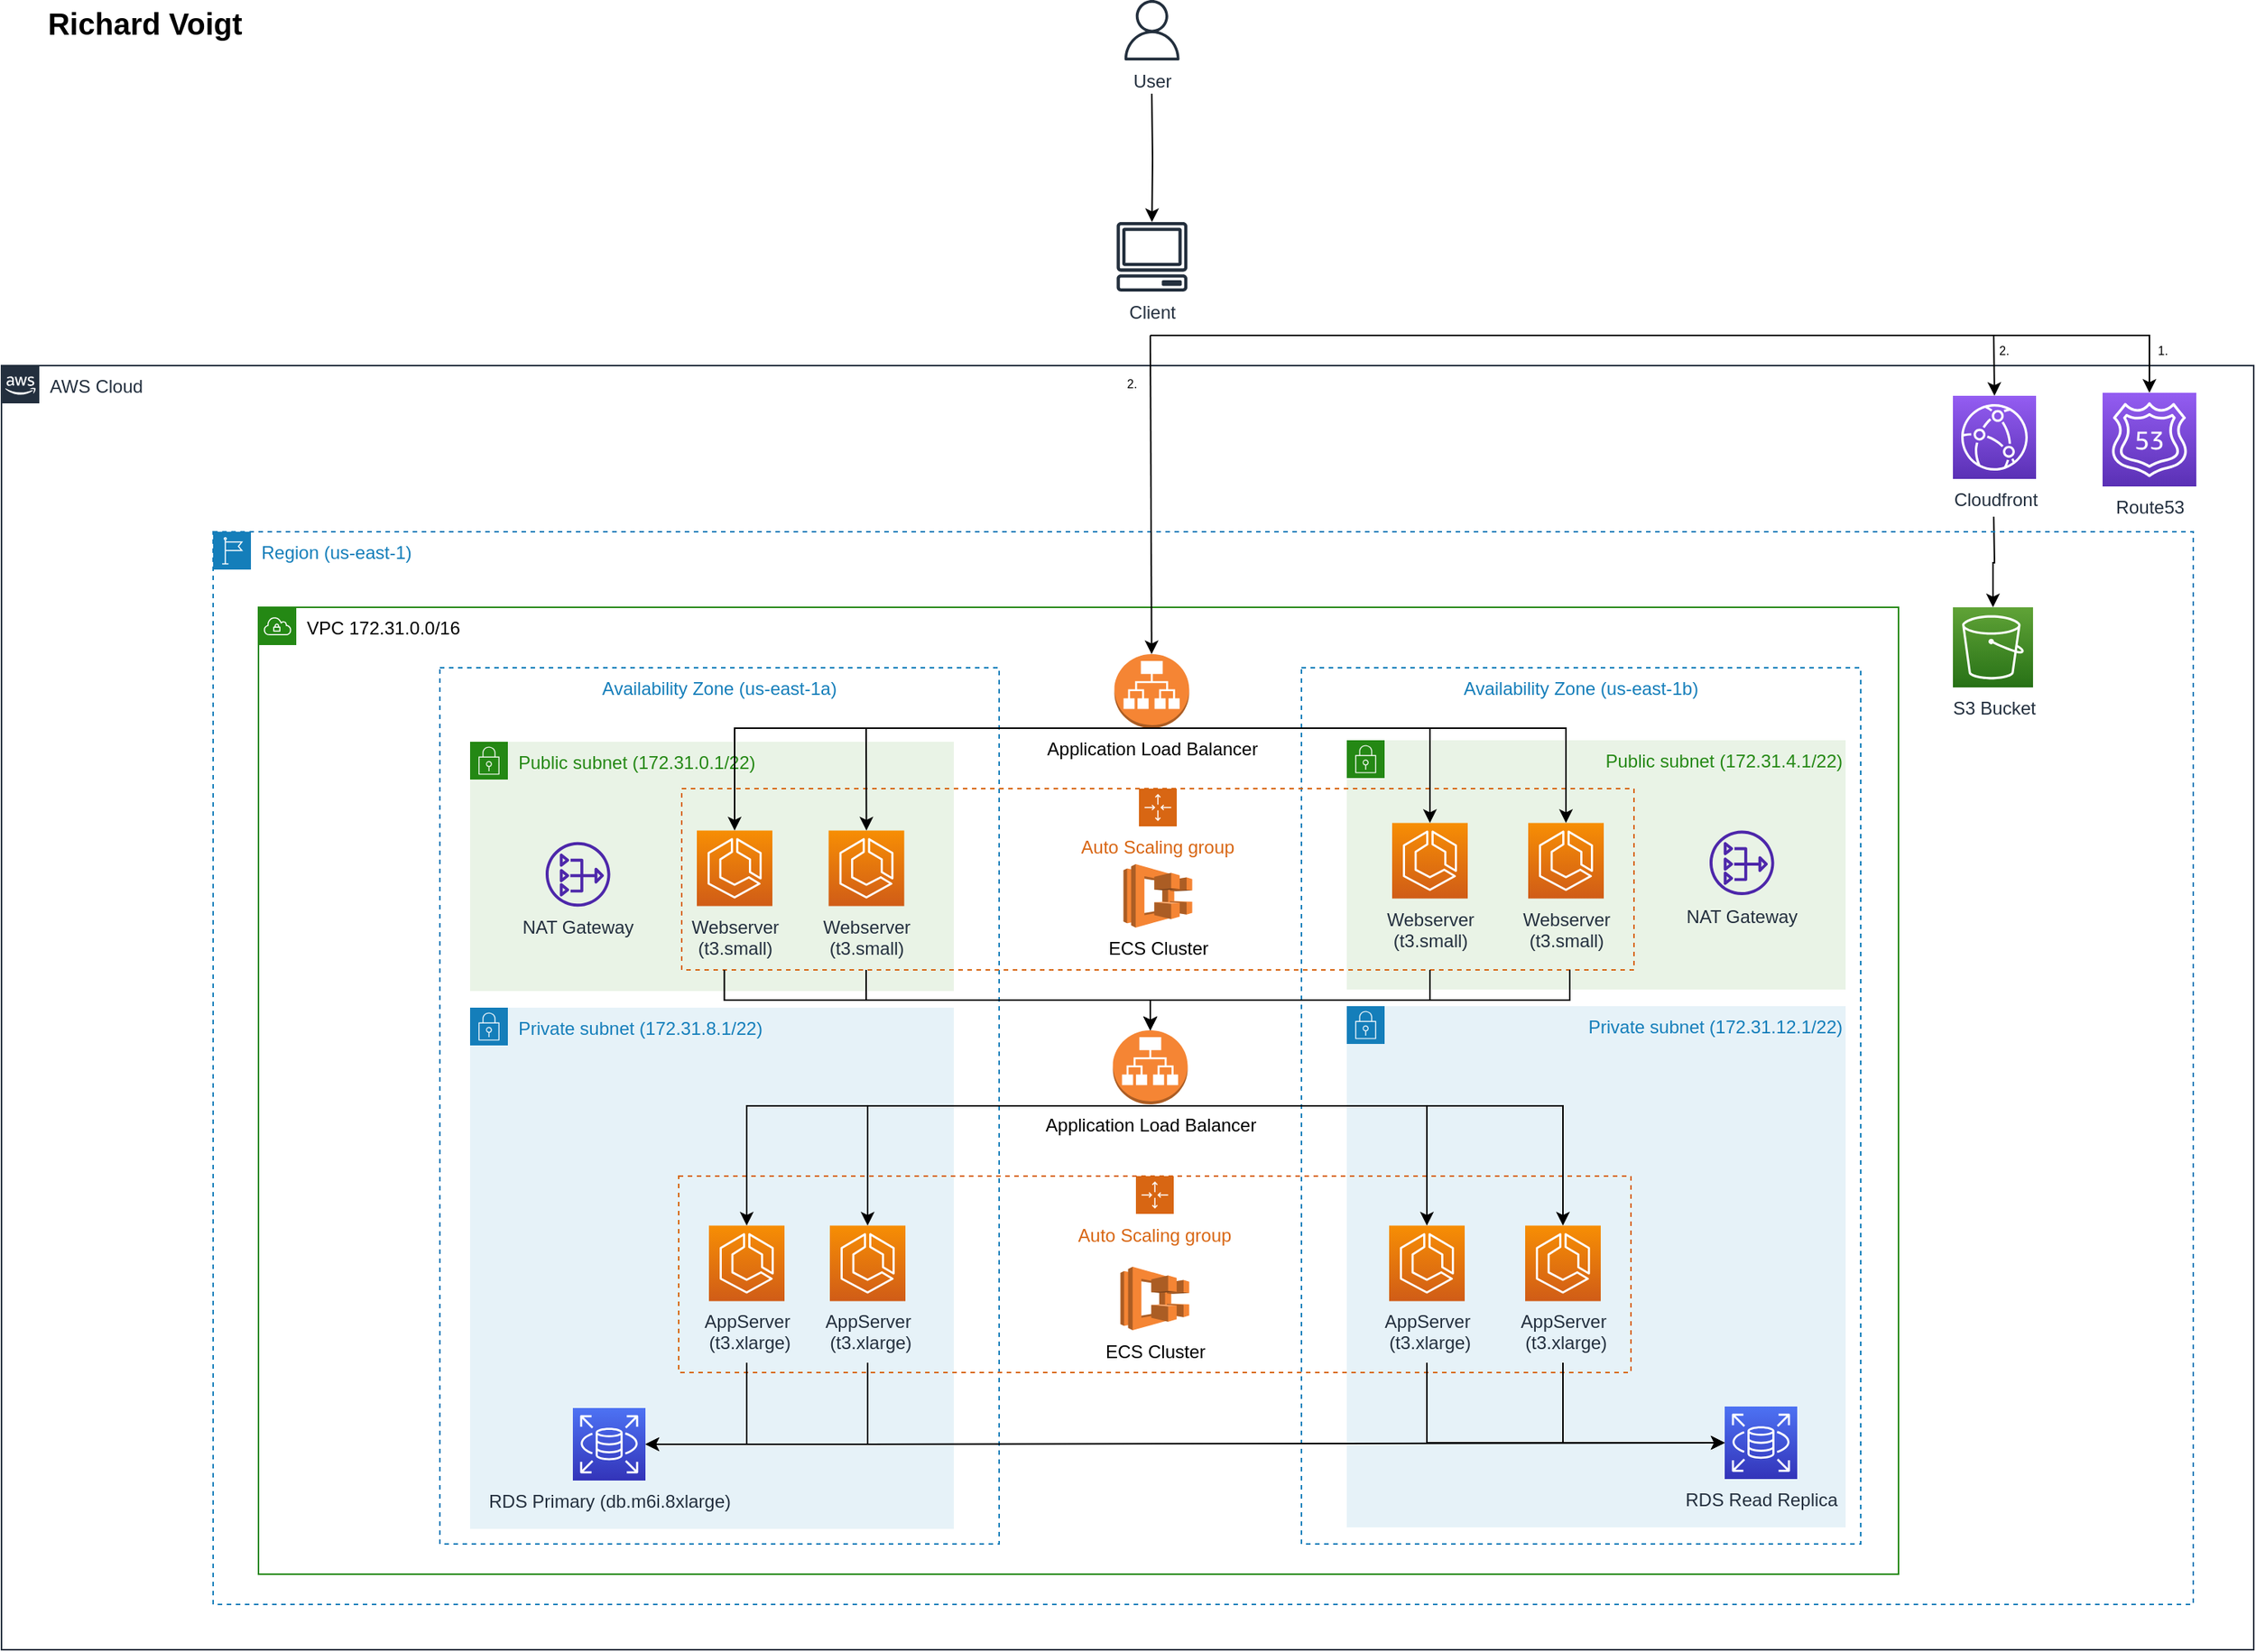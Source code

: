 <mxfile version="20.8.20" type="device" pages="2"><diagram name="SocialMedia" id="OacWTsAvT_9BPvwJoviU"><mxGraphModel dx="1434" dy="806" grid="1" gridSize="10" guides="1" tooltips="1" connect="1" arrows="1" fold="1" page="1" pageScale="1" pageWidth="1169" pageHeight="827" math="0" shadow="0"><root><mxCell id="0"/><mxCell id="1" parent="0"/><mxCell id="ef4YsFidPtbpXQ-mxA92-7" value="Availability Zone (us-east-1a)" style="fillColor=none;strokeColor=#147EBA;dashed=1;verticalAlign=top;fontStyle=0;fontColor=#147EBA;" parent="1" vertex="1"><mxGeometry x="290" y="442" width="370" height="580" as="geometry"/></mxCell><mxCell id="ef4YsFidPtbpXQ-mxA92-11" value="Private subnet (172.31.8.1/22)" style="points=[[0,0],[0.25,0],[0.5,0],[0.75,0],[1,0],[1,0.25],[1,0.5],[1,0.75],[1,1],[0.75,1],[0.5,1],[0.25,1],[0,1],[0,0.75],[0,0.5],[0,0.25]];outlineConnect=0;gradientColor=none;html=1;whiteSpace=wrap;fontSize=12;fontStyle=0;container=1;pointerEvents=0;collapsible=0;recursiveResize=0;shape=mxgraph.aws4.group;grIcon=mxgraph.aws4.group_security_group;grStroke=0;strokeColor=#147EBA;fillColor=#E6F2F8;verticalAlign=top;align=left;spacingLeft=30;fontColor=#147EBA;dashed=0;" parent="1" vertex="1"><mxGeometry x="310" y="667" width="320" height="345" as="geometry"/></mxCell><mxCell id="ef4YsFidPtbpXQ-mxA92-1" value="AWS Cloud" style="points=[[0,0],[0.25,0],[0.5,0],[0.75,0],[1,0],[1,0.25],[1,0.5],[1,0.75],[1,1],[0.75,1],[0.5,1],[0.25,1],[0,1],[0,0.75],[0,0.5],[0,0.25]];outlineConnect=0;gradientColor=none;html=1;whiteSpace=wrap;fontSize=12;fontStyle=0;container=0;pointerEvents=0;collapsible=0;recursiveResize=0;shape=mxgraph.aws4.group;grIcon=mxgraph.aws4.group_aws_cloud_alt;strokeColor=#232F3E;fillColor=none;verticalAlign=top;align=left;spacingLeft=30;fontColor=#232F3E;dashed=0;" parent="1" vertex="1"><mxGeometry y="242" width="1490" height="850" as="geometry"/></mxCell><mxCell id="ef4YsFidPtbpXQ-mxA92-49" style="edgeStyle=orthogonalEdgeStyle;rounded=0;orthogonalLoop=1;jettySize=auto;html=1;" parent="1" target="ef4YsFidPtbpXQ-mxA92-14" edge="1"><mxGeometry relative="1" as="geometry"><mxPoint x="761" y="62" as="sourcePoint"/></mxGeometry></mxCell><mxCell id="ef4YsFidPtbpXQ-mxA92-13" value="User" style="sketch=0;outlineConnect=0;fontColor=#232F3E;gradientColor=none;fillColor=#232F3D;strokeColor=none;dashed=0;verticalLabelPosition=bottom;verticalAlign=top;align=center;html=1;fontSize=12;fontStyle=0;aspect=fixed;pointerEvents=1;shape=mxgraph.aws4.user;" parent="1" vertex="1"><mxGeometry x="741.14" width="40" height="40" as="geometry"/></mxCell><mxCell id="ef4YsFidPtbpXQ-mxA92-14" value="Client" style="sketch=0;outlineConnect=0;fontColor=#232F3E;gradientColor=none;fillColor=#232F3D;strokeColor=none;dashed=0;verticalLabelPosition=bottom;verticalAlign=top;align=center;html=1;fontSize=12;fontStyle=0;aspect=fixed;pointerEvents=1;shape=mxgraph.aws4.client;" parent="1" vertex="1"><mxGeometry x="737.54" y="147" width="47.21" height="46" as="geometry"/></mxCell><mxCell id="ef4YsFidPtbpXQ-mxA92-15" value="S3 Bucket" style="sketch=0;points=[[0,0,0],[0.25,0,0],[0.5,0,0],[0.75,0,0],[1,0,0],[0,1,0],[0.25,1,0],[0.5,1,0],[0.75,1,0],[1,1,0],[0,0.25,0],[0,0.5,0],[0,0.75,0],[1,0.25,0],[1,0.5,0],[1,0.75,0]];outlineConnect=0;fontColor=#232F3E;gradientColor=#60A337;gradientDirection=north;fillColor=#277116;strokeColor=#ffffff;dashed=0;verticalLabelPosition=bottom;verticalAlign=top;align=center;html=1;fontSize=12;fontStyle=0;aspect=fixed;shape=mxgraph.aws4.resourceIcon;resIcon=mxgraph.aws4.s3;" parent="1" vertex="1"><mxGeometry x="1291" y="402" width="53" height="53" as="geometry"/></mxCell><mxCell id="ef4YsFidPtbpXQ-mxA92-50" style="edgeStyle=orthogonalEdgeStyle;rounded=0;orthogonalLoop=1;jettySize=auto;html=1;" parent="1" target="ef4YsFidPtbpXQ-mxA92-15" edge="1"><mxGeometry relative="1" as="geometry"><mxPoint x="1318" y="342" as="sourcePoint"/></mxGeometry></mxCell><mxCell id="ef4YsFidPtbpXQ-mxA92-16" value="Cloudfront" style="sketch=0;points=[[0,0,0],[0.25,0,0],[0.5,0,0],[0.75,0,0],[1,0,0],[0,1,0],[0.25,1,0],[0.5,1,0],[0.75,1,0],[1,1,0],[0,0.25,0],[0,0.5,0],[0,0.75,0],[1,0.25,0],[1,0.5,0],[1,0.75,0]];outlineConnect=0;fontColor=#232F3E;gradientColor=#945DF2;gradientDirection=north;fillColor=#5A30B5;strokeColor=#ffffff;dashed=0;verticalLabelPosition=bottom;verticalAlign=top;align=center;html=1;fontSize=12;fontStyle=0;aspect=fixed;shape=mxgraph.aws4.resourceIcon;resIcon=mxgraph.aws4.cloudfront;" parent="1" vertex="1"><mxGeometry x="1291" y="262" width="55" height="55" as="geometry"/></mxCell><mxCell id="ef4YsFidPtbpXQ-mxA92-3" value="Region (us-east-1)" style="points=[[0,0],[0.25,0],[0.5,0],[0.75,0],[1,0],[1,0.25],[1,0.5],[1,0.75],[1,1],[0.75,1],[0.5,1],[0.25,1],[0,1],[0,0.75],[0,0.5],[0,0.25]];outlineConnect=0;gradientColor=none;html=1;whiteSpace=wrap;fontSize=12;fontStyle=0;container=0;pointerEvents=0;collapsible=0;recursiveResize=0;shape=mxgraph.aws4.group;grIcon=mxgraph.aws4.group_region;strokeColor=#147EBA;fillColor=none;verticalAlign=top;align=left;spacingLeft=30;fontColor=#147EBA;dashed=1;" parent="1" vertex="1"><mxGeometry x="140" y="352" width="1310" height="710" as="geometry"/></mxCell><mxCell id="ef4YsFidPtbpXQ-mxA92-6" value="&lt;font color=&quot;#000000&quot;&gt;VPC&amp;nbsp;172.31.0.0/16&lt;/font&gt;" style="points=[[0,0],[0.25,0],[0.5,0],[0.75,0],[1,0],[1,0.25],[1,0.5],[1,0.75],[1,1],[0.75,1],[0.5,1],[0.25,1],[0,1],[0,0.75],[0,0.5],[0,0.25]];outlineConnect=0;gradientColor=none;html=1;whiteSpace=wrap;fontSize=12;fontStyle=0;container=0;pointerEvents=0;collapsible=0;recursiveResize=0;shape=mxgraph.aws4.group;grIcon=mxgraph.aws4.group_vpc;strokeColor=#248814;fillColor=none;verticalAlign=top;align=left;spacingLeft=30;fontColor=#AAB7B8;dashed=0;" parent="1" vertex="1"><mxGeometry x="170" y="402" width="1085" height="640" as="geometry"/></mxCell><mxCell id="ef4YsFidPtbpXQ-mxA92-8" value="Availability Zone (us-east-1b)" style="fillColor=none;strokeColor=#147EBA;dashed=1;verticalAlign=top;fontStyle=0;fontColor=#147EBA;" parent="1" vertex="1"><mxGeometry x="860" y="442" width="370" height="580" as="geometry"/></mxCell><mxCell id="ef4YsFidPtbpXQ-mxA92-9" value="Public subnet (172.31.0.1/22)" style="points=[[0,0],[0.25,0],[0.5,0],[0.75,0],[1,0],[1,0.25],[1,0.5],[1,0.75],[1,1],[0.75,1],[0.5,1],[0.25,1],[0,1],[0,0.75],[0,0.5],[0,0.25]];outlineConnect=0;gradientColor=none;html=1;whiteSpace=wrap;fontSize=12;fontStyle=0;container=1;pointerEvents=0;collapsible=0;recursiveResize=0;shape=mxgraph.aws4.group;grIcon=mxgraph.aws4.group_security_group;grStroke=0;strokeColor=#248814;fillColor=#E9F3E6;verticalAlign=top;align=left;spacingLeft=30;fontColor=#248814;dashed=0;" parent="1" vertex="1"><mxGeometry x="310" y="491" width="320" height="165" as="geometry"/></mxCell><mxCell id="ef4YsFidPtbpXQ-mxA92-43" value="NAT Gateway" style="sketch=0;outlineConnect=0;fontColor=#232F3E;gradientColor=none;fillColor=#4D27AA;strokeColor=none;dashed=0;verticalLabelPosition=bottom;verticalAlign=top;align=center;html=1;fontSize=12;fontStyle=0;aspect=fixed;pointerEvents=1;shape=mxgraph.aws4.nat_gateway;" parent="ef4YsFidPtbpXQ-mxA92-9" vertex="1"><mxGeometry x="50" y="66.37" width="42.75" height="42.75" as="geometry"/></mxCell><mxCell id="ef4YsFidPtbpXQ-mxA92-10" value="Public subnet (172.31.4.1/22)" style="points=[[0,0],[0.25,0],[0.5,0],[0.75,0],[1,0],[1,0.25],[1,0.5],[1,0.75],[1,1],[0.75,1],[0.5,1],[0.25,1],[0,1],[0,0.75],[0,0.5],[0,0.25]];outlineConnect=0;gradientColor=none;html=1;whiteSpace=wrap;fontSize=12;fontStyle=0;container=1;pointerEvents=0;collapsible=0;recursiveResize=0;shape=mxgraph.aws4.group;grIcon=mxgraph.aws4.group_security_group;grStroke=0;strokeColor=#248814;fillColor=#E9F3E6;verticalAlign=top;align=right;spacingLeft=30;fontColor=#248814;dashed=0;" parent="1" vertex="1"><mxGeometry x="890" y="490" width="330" height="165" as="geometry"/></mxCell><mxCell id="ef4YsFidPtbpXQ-mxA92-12" value="Private subnet (172.31.12.1/22)" style="points=[[0,0],[0.25,0],[0.5,0],[0.75,0],[1,0],[1,0.25],[1,0.5],[1,0.75],[1,1],[0.75,1],[0.5,1],[0.25,1],[0,1],[0,0.75],[0,0.5],[0,0.25]];outlineConnect=0;gradientColor=none;html=1;whiteSpace=wrap;fontSize=12;fontStyle=0;container=1;pointerEvents=0;collapsible=0;recursiveResize=0;shape=mxgraph.aws4.group;grIcon=mxgraph.aws4.group_security_group;grStroke=0;strokeColor=#147EBA;fillColor=#E6F2F8;verticalAlign=top;align=right;spacingLeft=30;fontColor=#147EBA;dashed=0;" parent="1" vertex="1"><mxGeometry x="890" y="666" width="330" height="345" as="geometry"/></mxCell><mxCell id="ef4YsFidPtbpXQ-mxA92-24" value="RDS Read Replica" style="sketch=0;points=[[0,0,0],[0.25,0,0],[0.5,0,0],[0.75,0,0],[1,0,0],[0,1,0],[0.25,1,0],[0.5,1,0],[0.75,1,0],[1,1,0],[0,0.25,0],[0,0.5,0],[0,0.75,0],[1,0.25,0],[1,0.5,0],[1,0.75,0]];outlineConnect=0;fontColor=#232F3E;gradientColor=#4D72F3;gradientDirection=north;fillColor=#3334B9;strokeColor=#ffffff;dashed=0;verticalLabelPosition=bottom;verticalAlign=top;align=center;html=1;fontSize=12;fontStyle=0;aspect=fixed;shape=mxgraph.aws4.resourceIcon;resIcon=mxgraph.aws4.rds;" parent="ef4YsFidPtbpXQ-mxA92-12" vertex="1"><mxGeometry x="250" y="265" width="48" height="48" as="geometry"/></mxCell><mxCell id="ef4YsFidPtbpXQ-mxA92-36" value="AppServer&lt;br&gt;&amp;nbsp;(t3.xlarge)" style="sketch=0;points=[[0,0,0],[0.25,0,0],[0.5,0,0],[0.75,0,0],[1,0,0],[0,1,0],[0.25,1,0],[0.5,1,0],[0.75,1,0],[1,1,0],[0,0.25,0],[0,0.5,0],[0,0.75,0],[1,0.25,0],[1,0.5,0],[1,0.75,0]];outlineConnect=0;fontColor=#232F3E;gradientColor=#F78E04;gradientDirection=north;fillColor=#D05C17;strokeColor=#ffffff;dashed=0;verticalLabelPosition=bottom;verticalAlign=top;align=center;html=1;fontSize=12;fontStyle=0;aspect=fixed;shape=mxgraph.aws4.resourceIcon;resIcon=mxgraph.aws4.ecs;" parent="ef4YsFidPtbpXQ-mxA92-12" vertex="1"><mxGeometry x="-422" y="145.25" width="50" height="50" as="geometry"/></mxCell><mxCell id="ef4YsFidPtbpXQ-mxA92-39" value="AppServer&lt;br style=&quot;border-color: var(--border-color);&quot;&gt;&amp;nbsp;(t3.xlarge)" style="sketch=0;points=[[0,0,0],[0.25,0,0],[0.5,0,0],[0.75,0,0],[1,0,0],[0,1,0],[0.25,1,0],[0.5,1,0],[0.75,1,0],[1,1,0],[0,0.25,0],[0,0.5,0],[0,0.75,0],[1,0.25,0],[1,0.5,0],[1,0.75,0]];outlineConnect=0;fontColor=#232F3E;gradientColor=#F78E04;gradientDirection=north;fillColor=#D05C17;strokeColor=#ffffff;dashed=0;verticalLabelPosition=bottom;verticalAlign=top;align=center;html=1;fontSize=12;fontStyle=0;aspect=fixed;shape=mxgraph.aws4.resourceIcon;resIcon=mxgraph.aws4.ecs;" parent="ef4YsFidPtbpXQ-mxA92-12" vertex="1"><mxGeometry x="-342.0" y="145.25" width="50" height="50" as="geometry"/></mxCell><mxCell id="ef4YsFidPtbpXQ-mxA92-37" value="Auto Scaling group" style="points=[[0,0],[0.25,0],[0.5,0],[0.75,0],[1,0],[1,0.25],[1,0.5],[1,0.75],[1,1],[0.75,1],[0.5,1],[0.25,1],[0,1],[0,0.75],[0,0.5],[0,0.25]];outlineConnect=0;gradientColor=none;html=1;whiteSpace=wrap;fontSize=12;fontStyle=0;container=0;pointerEvents=0;collapsible=0;recursiveResize=0;shape=mxgraph.aws4.groupCenter;grIcon=mxgraph.aws4.group_auto_scaling_group;grStroke=1;strokeColor=#D86613;fillColor=none;verticalAlign=top;align=center;fontColor=#D86613;dashed=1;spacingTop=25;" parent="ef4YsFidPtbpXQ-mxA92-12" vertex="1"><mxGeometry x="-442" y="112.5" width="630" height="130" as="geometry"/></mxCell><mxCell id="ef4YsFidPtbpXQ-mxA92-41" value="AppServer&lt;br style=&quot;border-color: var(--border-color);&quot;&gt;&amp;nbsp;(t3.xlarge)" style="sketch=0;points=[[0,0,0],[0.25,0,0],[0.5,0,0],[0.75,0,0],[1,0,0],[0,1,0],[0.25,1,0],[0.5,1,0],[0.75,1,0],[1,1,0],[0,0.25,0],[0,0.5,0],[0,0.75,0],[1,0.25,0],[1,0.5,0],[1,0.75,0]];outlineConnect=0;fontColor=#232F3E;gradientColor=#F78E04;gradientDirection=north;fillColor=#D05C17;strokeColor=#ffffff;dashed=0;verticalLabelPosition=bottom;verticalAlign=top;align=center;html=1;fontSize=12;fontStyle=0;aspect=fixed;shape=mxgraph.aws4.resourceIcon;resIcon=mxgraph.aws4.ecs;" parent="ef4YsFidPtbpXQ-mxA92-12" vertex="1"><mxGeometry x="28" y="145.25" width="50" height="50" as="geometry"/></mxCell><mxCell id="ef4YsFidPtbpXQ-mxA92-40" value="AppServer&lt;br style=&quot;border-color: var(--border-color);&quot;&gt;&amp;nbsp;(t3.xlarge)" style="sketch=0;points=[[0,0,0],[0.25,0,0],[0.5,0,0],[0.75,0,0],[1,0,0],[0,1,0],[0.25,1,0],[0.5,1,0],[0.75,1,0],[1,1,0],[0,0.25,0],[0,0.5,0],[0,0.75,0],[1,0.25,0],[1,0.5,0],[1,0.75,0]];outlineConnect=0;fontColor=#232F3E;gradientColor=#F78E04;gradientDirection=north;fillColor=#D05C17;strokeColor=#ffffff;dashed=0;verticalLabelPosition=bottom;verticalAlign=top;align=center;html=1;fontSize=12;fontStyle=0;aspect=fixed;shape=mxgraph.aws4.resourceIcon;resIcon=mxgraph.aws4.ecs;" parent="ef4YsFidPtbpXQ-mxA92-12" vertex="1"><mxGeometry x="118" y="145.25" width="50" height="50" as="geometry"/></mxCell><mxCell id="ef4YsFidPtbpXQ-mxA92-38" value="ECS Cluster" style="outlineConnect=0;dashed=0;verticalLabelPosition=bottom;verticalAlign=top;align=center;html=1;shape=mxgraph.aws3.ecs;fillColor=#F58534;gradientColor=none;" parent="ef4YsFidPtbpXQ-mxA92-12" vertex="1"><mxGeometry x="-149.75" y="172.5" width="45.5" height="42" as="geometry"/></mxCell><mxCell id="5rNxVwNg9_xrQVungNLV-18" value="" style="endArrow=classic;html=1;rounded=0;fontColor=#000000;entryX=0;entryY=0.5;entryDx=0;entryDy=0;entryPerimeter=0;" parent="ef4YsFidPtbpXQ-mxA92-12" target="ef4YsFidPtbpXQ-mxA92-24" edge="1"><mxGeometry width="50" height="50" relative="1" as="geometry"><mxPoint x="53" y="236" as="sourcePoint"/><mxPoint x="-482" y="300" as="targetPoint"/><Array as="points"><mxPoint x="53" y="289"/></Array></mxGeometry></mxCell><mxCell id="5rNxVwNg9_xrQVungNLV-19" value="" style="endArrow=classic;html=1;rounded=0;fontColor=#000000;entryX=0;entryY=0.5;entryDx=0;entryDy=0;entryPerimeter=0;" parent="ef4YsFidPtbpXQ-mxA92-12" target="ef4YsFidPtbpXQ-mxA92-24" edge="1"><mxGeometry width="50" height="50" relative="1" as="geometry"><mxPoint x="143" y="236" as="sourcePoint"/><mxPoint x="260.0" y="290" as="targetPoint"/><Array as="points"><mxPoint x="143" y="289"/></Array></mxGeometry></mxCell><mxCell id="5rNxVwNg9_xrQVungNLV-20" value="" style="endArrow=classic;html=1;rounded=0;fontColor=#000000;entryX=0;entryY=0.5;entryDx=0;entryDy=0;entryPerimeter=0;" parent="ef4YsFidPtbpXQ-mxA92-12" target="ef4YsFidPtbpXQ-mxA92-24" edge="1"><mxGeometry width="50" height="50" relative="1" as="geometry"><mxPoint x="-317" y="236" as="sourcePoint"/><mxPoint x="260.0" y="290" as="targetPoint"/><Array as="points"><mxPoint x="-317" y="290"/></Array></mxGeometry></mxCell><mxCell id="ef4YsFidPtbpXQ-mxA92-29" value="Webserver&lt;br&gt;(t3.small)" style="sketch=0;points=[[0,0,0],[0.25,0,0],[0.5,0,0],[0.75,0,0],[1,0,0],[0,1,0],[0.25,1,0],[0.5,1,0],[0.75,1,0],[1,1,0],[0,0.25,0],[0,0.5,0],[0,0.75,0],[1,0.25,0],[1,0.5,0],[1,0.75,0]];outlineConnect=0;fontColor=#232F3E;gradientColor=#F78E04;gradientDirection=north;fillColor=#D05C17;strokeColor=#ffffff;dashed=0;verticalLabelPosition=bottom;verticalAlign=top;align=center;html=1;fontSize=12;fontStyle=0;aspect=fixed;shape=mxgraph.aws4.resourceIcon;resIcon=mxgraph.aws4.ecs;" parent="1" vertex="1"><mxGeometry x="460" y="549.75" width="50" height="50" as="geometry"/></mxCell><mxCell id="ef4YsFidPtbpXQ-mxA92-31" value="Auto Scaling group" style="points=[[0,0],[0.25,0],[0.5,0],[0.75,0],[1,0],[1,0.25],[1,0.5],[1,0.75],[1,1],[0.75,1],[0.5,1],[0.25,1],[0,1],[0,0.75],[0,0.5],[0,0.25]];outlineConnect=0;gradientColor=none;html=1;whiteSpace=wrap;fontSize=12;fontStyle=0;container=0;pointerEvents=0;collapsible=0;recursiveResize=0;shape=mxgraph.aws4.groupCenter;grIcon=mxgraph.aws4.group_auto_scaling_group;grStroke=1;strokeColor=#D86613;fillColor=none;verticalAlign=top;align=center;fontColor=#D86613;dashed=1;spacingTop=25;" parent="1" vertex="1"><mxGeometry x="450" y="522" width="630" height="120" as="geometry"/></mxCell><mxCell id="ef4YsFidPtbpXQ-mxA92-33" value="Webserver&lt;br style=&quot;border-color: var(--border-color);&quot;&gt;(t3.small)" style="sketch=0;points=[[0,0,0],[0.25,0,0],[0.5,0,0],[0.75,0,0],[1,0,0],[0,1,0],[0.25,1,0],[0.5,1,0],[0.75,1,0],[1,1,0],[0,0.25,0],[0,0.5,0],[0,0.75,0],[1,0.25,0],[1,0.5,0],[1,0.75,0]];outlineConnect=0;fontColor=#232F3E;gradientColor=#F78E04;gradientDirection=north;fillColor=#D05C17;strokeColor=#ffffff;dashed=0;verticalLabelPosition=bottom;verticalAlign=top;align=center;html=1;fontSize=12;fontStyle=0;aspect=fixed;shape=mxgraph.aws4.resourceIcon;resIcon=mxgraph.aws4.ecs;" parent="1" vertex="1"><mxGeometry x="920" y="544.75" width="50" height="50" as="geometry"/></mxCell><mxCell id="ef4YsFidPtbpXQ-mxA92-23" value="RDS Primary (db.m6i.8xlarge)" style="sketch=0;points=[[0,0,0],[0.25,0,0],[0.5,0,0],[0.75,0,0],[1,0,0],[0,1,0],[0.25,1,0],[0.5,1,0],[0.75,1,0],[1,1,0],[0,0.25,0],[0,0.5,0],[0,0.75,0],[1,0.25,0],[1,0.5,0],[1,0.75,0]];outlineConnect=0;fontColor=#232F3E;gradientColor=#4D72F3;gradientDirection=north;fillColor=#3334B9;strokeColor=#ffffff;dashed=0;verticalLabelPosition=bottom;verticalAlign=top;align=center;html=1;fontSize=12;fontStyle=0;aspect=fixed;shape=mxgraph.aws4.resourceIcon;resIcon=mxgraph.aws4.rds;" parent="1" vertex="1"><mxGeometry x="378" y="932" width="48" height="48" as="geometry"/></mxCell><mxCell id="ef4YsFidPtbpXQ-mxA92-35" value="ECS Cluster" style="outlineConnect=0;dashed=0;verticalLabelPosition=bottom;verticalAlign=top;align=center;html=1;shape=mxgraph.aws3.ecs;fillColor=#F58534;gradientColor=none;" parent="1" vertex="1"><mxGeometry x="742.25" y="572" width="45.5" height="42" as="geometry"/></mxCell><mxCell id="ef4YsFidPtbpXQ-mxA92-32" value="Webserver&lt;br style=&quot;border-color: var(--border-color);&quot;&gt;(t3.small)" style="sketch=0;points=[[0,0,0],[0.25,0,0],[0.5,0,0],[0.75,0,0],[1,0,0],[0,1,0],[0.25,1,0],[0.5,1,0],[0.75,1,0],[1,1,0],[0,0.25,0],[0,0.5,0],[0,0.75,0],[1,0.25,0],[1,0.5,0],[1,0.75,0]];outlineConnect=0;fontColor=#232F3E;gradientColor=#F78E04;gradientDirection=north;fillColor=#D05C17;strokeColor=#ffffff;dashed=0;verticalLabelPosition=bottom;verticalAlign=top;align=center;html=1;fontSize=12;fontStyle=0;aspect=fixed;shape=mxgraph.aws4.resourceIcon;resIcon=mxgraph.aws4.ecs;" parent="1" vertex="1"><mxGeometry x="547.21" y="549.75" width="50" height="50" as="geometry"/></mxCell><mxCell id="ef4YsFidPtbpXQ-mxA92-34" value="Webserver&lt;br style=&quot;border-color: var(--border-color);&quot;&gt;(t3.small)" style="sketch=0;points=[[0,0,0],[0.25,0,0],[0.5,0,0],[0.75,0,0],[1,0,0],[0,1,0],[0.25,1,0],[0.5,1,0],[0.75,1,0],[1,1,0],[0,0.25,0],[0,0.5,0],[0,0.75,0],[1,0.25,0],[1,0.5,0],[1,0.75,0]];outlineConnect=0;fontColor=#232F3E;gradientColor=#F78E04;gradientDirection=north;fillColor=#D05C17;strokeColor=#ffffff;dashed=0;verticalLabelPosition=bottom;verticalAlign=top;align=center;html=1;fontSize=12;fontStyle=0;aspect=fixed;shape=mxgraph.aws4.resourceIcon;resIcon=mxgraph.aws4.ecs;" parent="1" vertex="1"><mxGeometry x="1010" y="544.75" width="50" height="50" as="geometry"/></mxCell><mxCell id="ef4YsFidPtbpXQ-mxA92-17" value="NAT Gateway" style="sketch=0;outlineConnect=0;fontColor=#232F3E;gradientColor=none;fillColor=#4D27AA;strokeColor=none;dashed=0;verticalLabelPosition=bottom;verticalAlign=top;align=center;html=1;fontSize=12;fontStyle=0;aspect=fixed;pointerEvents=1;shape=mxgraph.aws4.nat_gateway;" parent="1" vertex="1"><mxGeometry x="1130" y="549.75" width="42.75" height="42.75" as="geometry"/></mxCell><mxCell id="ef4YsFidPtbpXQ-mxA92-47" value="Application Load Balancer" style="outlineConnect=0;dashed=0;verticalLabelPosition=bottom;verticalAlign=top;align=center;html=1;shape=mxgraph.aws3.application_load_balancer;fillColor=#F58534;gradientColor=none;" parent="1" vertex="1"><mxGeometry x="736.25" y="433" width="49.5" height="49" as="geometry"/></mxCell><mxCell id="ef4YsFidPtbpXQ-mxA92-48" value="Application Load Balancer" style="outlineConnect=0;dashed=0;verticalLabelPosition=bottom;verticalAlign=top;align=center;html=1;shape=mxgraph.aws3.application_load_balancer;fillColor=#F58534;gradientColor=none;" parent="1" vertex="1"><mxGeometry x="735.25" y="682" width="49.5" height="49" as="geometry"/></mxCell><mxCell id="ef4YsFidPtbpXQ-mxA92-51" value="Route53" style="sketch=0;points=[[0,0,0],[0.25,0,0],[0.5,0,0],[0.75,0,0],[1,0,0],[0,1,0],[0.25,1,0],[0.5,1,0],[0.75,1,0],[1,1,0],[0,0.25,0],[0,0.5,0],[0,0.75,0],[1,0.25,0],[1,0.5,0],[1,0.75,0]];outlineConnect=0;fontColor=#232F3E;gradientColor=#945DF2;gradientDirection=north;fillColor=#5A30B5;strokeColor=#ffffff;dashed=0;verticalLabelPosition=bottom;verticalAlign=top;align=center;html=1;fontSize=12;fontStyle=0;aspect=fixed;shape=mxgraph.aws4.resourceIcon;resIcon=mxgraph.aws4.route_53;" parent="1" vertex="1"><mxGeometry x="1390" y="260" width="62" height="62" as="geometry"/></mxCell><mxCell id="5rNxVwNg9_xrQVungNLV-1" value="" style="endArrow=classic;html=1;rounded=0;fontColor=#000000;" parent="1" target="ef4YsFidPtbpXQ-mxA92-47" edge="1"><mxGeometry width="50" height="50" relative="1" as="geometry"><mxPoint x="760" y="222" as="sourcePoint"/><mxPoint x="890" y="362" as="targetPoint"/></mxGeometry></mxCell><mxCell id="5rNxVwNg9_xrQVungNLV-2" value="" style="endArrow=classic;html=1;rounded=0;fontColor=#000000;entryX=0.5;entryY=0;entryDx=0;entryDy=0;entryPerimeter=0;" parent="1" target="ef4YsFidPtbpXQ-mxA92-16" edge="1"><mxGeometry width="50" height="50" relative="1" as="geometry"><mxPoint x="760" y="222" as="sourcePoint"/><mxPoint x="772.674" y="443" as="targetPoint"/><Array as="points"><mxPoint x="1318" y="222"/></Array></mxGeometry></mxCell><mxCell id="5rNxVwNg9_xrQVungNLV-3" value="" style="endArrow=classic;html=1;rounded=0;fontColor=#000000;exitX=0.5;exitY=1;exitDx=0;exitDy=0;exitPerimeter=0;entryX=0.5;entryY=0;entryDx=0;entryDy=0;entryPerimeter=0;" parent="1" source="ef4YsFidPtbpXQ-mxA92-47" target="ef4YsFidPtbpXQ-mxA92-32" edge="1"><mxGeometry width="50" height="50" relative="1" as="geometry"><mxPoint x="810" y="722" as="sourcePoint"/><mxPoint x="860" y="672" as="targetPoint"/><Array as="points"><mxPoint x="572" y="482"/></Array></mxGeometry></mxCell><mxCell id="5rNxVwNg9_xrQVungNLV-4" value="" style="endArrow=classic;html=1;rounded=0;fontColor=#000000;exitX=0.5;exitY=1;exitDx=0;exitDy=0;exitPerimeter=0;entryX=0.5;entryY=0;entryDx=0;entryDy=0;entryPerimeter=0;" parent="1" source="ef4YsFidPtbpXQ-mxA92-47" target="ef4YsFidPtbpXQ-mxA92-33" edge="1"><mxGeometry width="50" height="50" relative="1" as="geometry"><mxPoint x="773" y="492" as="sourcePoint"/><mxPoint x="582.21" y="559.75" as="targetPoint"/><Array as="points"><mxPoint x="945" y="482"/></Array></mxGeometry></mxCell><mxCell id="5rNxVwNg9_xrQVungNLV-5" value="" style="endArrow=classic;html=1;rounded=0;fontColor=#000000;entryX=0.5;entryY=0;entryDx=0;entryDy=0;entryPerimeter=0;" parent="1" target="ef4YsFidPtbpXQ-mxA92-34" edge="1"><mxGeometry width="50" height="50" relative="1" as="geometry"><mxPoint x="760" y="482" as="sourcePoint"/><mxPoint x="1030" y="352" as="targetPoint"/><Array as="points"><mxPoint x="1035" y="482"/></Array></mxGeometry></mxCell><mxCell id="5rNxVwNg9_xrQVungNLV-6" value="" style="endArrow=classic;html=1;rounded=0;fontColor=#000000;entryX=0.5;entryY=0;entryDx=0;entryDy=0;entryPerimeter=0;" parent="1" target="ef4YsFidPtbpXQ-mxA92-29" edge="1"><mxGeometry width="50" height="50" relative="1" as="geometry"><mxPoint x="760" y="482" as="sourcePoint"/><mxPoint x="650" y="382" as="targetPoint"/><Array as="points"><mxPoint x="485" y="482"/></Array></mxGeometry></mxCell><mxCell id="5rNxVwNg9_xrQVungNLV-8" value="" style="endArrow=classic;html=1;rounded=0;fontColor=#000000;entryX=0.5;entryY=0;entryDx=0;entryDy=0;entryPerimeter=0;" parent="1" target="ef4YsFidPtbpXQ-mxA92-48" edge="1"><mxGeometry width="50" height="50" relative="1" as="geometry"><mxPoint x="572" y="642" as="sourcePoint"/><mxPoint x="758.0" y="682" as="targetPoint"/><Array as="points"><mxPoint x="572" y="662"/><mxPoint x="760" y="662"/></Array></mxGeometry></mxCell><mxCell id="5rNxVwNg9_xrQVungNLV-9" value="" style="endArrow=classic;html=1;rounded=0;fontColor=#000000;" parent="1" edge="1"><mxGeometry width="50" height="50" relative="1" as="geometry"><mxPoint x="478.21" y="642" as="sourcePoint"/><mxPoint x="760" y="682" as="targetPoint"/><Array as="points"><mxPoint x="478.21" y="662"/><mxPoint x="760" y="662"/></Array></mxGeometry></mxCell><mxCell id="5rNxVwNg9_xrQVungNLV-10" value="" style="endArrow=classic;html=1;rounded=0;fontColor=#000000;entryX=0.5;entryY=0;entryDx=0;entryDy=0;entryPerimeter=0;" parent="1" target="ef4YsFidPtbpXQ-mxA92-48" edge="1"><mxGeometry width="50" height="50" relative="1" as="geometry"><mxPoint x="945" y="642" as="sourcePoint"/><mxPoint x="770" y="692" as="targetPoint"/><Array as="points"><mxPoint x="945" y="662"/><mxPoint x="760" y="662"/></Array></mxGeometry></mxCell><mxCell id="5rNxVwNg9_xrQVungNLV-11" value="" style="endArrow=classic;html=1;rounded=0;fontColor=#000000;entryX=0.5;entryY=0;entryDx=0;entryDy=0;entryPerimeter=0;" parent="1" target="ef4YsFidPtbpXQ-mxA92-48" edge="1"><mxGeometry width="50" height="50" relative="1" as="geometry"><mxPoint x="1037.5" y="642" as="sourcePoint"/><mxPoint x="852.5" y="682" as="targetPoint"/><Array as="points"><mxPoint x="1037.5" y="662"/><mxPoint x="760" y="662"/></Array></mxGeometry></mxCell><mxCell id="5rNxVwNg9_xrQVungNLV-12" value="" style="endArrow=classic;html=1;rounded=0;fontColor=#000000;entryX=0.5;entryY=0;entryDx=0;entryDy=0;entryPerimeter=0;" parent="1" target="ef4YsFidPtbpXQ-mxA92-36" edge="1"><mxGeometry width="50" height="50" relative="1" as="geometry"><mxPoint x="760" y="732" as="sourcePoint"/><mxPoint x="770" y="692" as="targetPoint"/><Array as="points"><mxPoint x="493" y="732"/><mxPoint x="493" y="752"/></Array></mxGeometry></mxCell><mxCell id="5rNxVwNg9_xrQVungNLV-13" value="" style="endArrow=classic;html=1;rounded=0;fontColor=#000000;entryX=0.5;entryY=0;entryDx=0;entryDy=0;entryPerimeter=0;" parent="1" target="ef4YsFidPtbpXQ-mxA92-39" edge="1"><mxGeometry width="50" height="50" relative="1" as="geometry"><mxPoint x="760" y="732" as="sourcePoint"/><mxPoint x="460" y="832.25" as="targetPoint"/><Array as="points"><mxPoint x="573" y="732"/></Array></mxGeometry></mxCell><mxCell id="5rNxVwNg9_xrQVungNLV-14" value="" style="endArrow=classic;html=1;rounded=0;fontColor=#000000;entryX=0.5;entryY=0;entryDx=0;entryDy=0;entryPerimeter=0;" parent="1" target="ef4YsFidPtbpXQ-mxA92-40" edge="1"><mxGeometry width="50" height="50" relative="1" as="geometry"><mxPoint x="760" y="732" as="sourcePoint"/><mxPoint x="583" y="821.25" as="targetPoint"/><Array as="points"><mxPoint x="1033" y="732"/></Array></mxGeometry></mxCell><mxCell id="5rNxVwNg9_xrQVungNLV-15" value="" style="endArrow=classic;html=1;rounded=0;fontColor=#000000;entryX=0.5;entryY=0;entryDx=0;entryDy=0;entryPerimeter=0;" parent="1" target="ef4YsFidPtbpXQ-mxA92-41" edge="1"><mxGeometry width="50" height="50" relative="1" as="geometry"><mxPoint x="760" y="732" as="sourcePoint"/><mxPoint x="1043" y="821.25" as="targetPoint"/><Array as="points"><mxPoint x="943" y="732"/></Array></mxGeometry></mxCell><mxCell id="5rNxVwNg9_xrQVungNLV-16" value="" style="endArrow=classic;html=1;rounded=0;fontColor=#000000;entryX=1;entryY=0.5;entryDx=0;entryDy=0;entryPerimeter=0;" parent="1" target="ef4YsFidPtbpXQ-mxA92-23" edge="1"><mxGeometry width="50" height="50" relative="1" as="geometry"><mxPoint x="493" y="902" as="sourcePoint"/><mxPoint x="597.21" y="1071.25" as="targetPoint"/><Array as="points"><mxPoint x="493" y="956"/></Array></mxGeometry></mxCell><mxCell id="5rNxVwNg9_xrQVungNLV-17" value="" style="endArrow=classic;html=1;rounded=0;fontColor=#000000;entryX=1;entryY=0.5;entryDx=0;entryDy=0;entryPerimeter=0;" parent="1" target="ef4YsFidPtbpXQ-mxA92-23" edge="1"><mxGeometry width="50" height="50" relative="1" as="geometry"><mxPoint x="573" y="912" as="sourcePoint"/><mxPoint x="408" y="966" as="targetPoint"/><Array as="points"><mxPoint x="573" y="956"/></Array></mxGeometry></mxCell><mxCell id="5rNxVwNg9_xrQVungNLV-21" value="Richard Voigt" style="text;html=1;strokeColor=none;fillColor=none;align=center;verticalAlign=middle;whiteSpace=wrap;rounded=0;fontColor=#000000;fontSize=20;fontStyle=1" parent="1" vertex="1"><mxGeometry width="190" height="30" as="geometry"/></mxCell><mxCell id="SwXC9cRMso9z-dlKRAM2-1" value="" style="endArrow=classic;html=1;rounded=0;fontColor=#000000;entryX=0.5;entryY=0;entryDx=0;entryDy=0;entryPerimeter=0;" edge="1" parent="1" target="ef4YsFidPtbpXQ-mxA92-51"><mxGeometry width="50" height="50" relative="1" as="geometry"><mxPoint x="760" y="222" as="sourcePoint"/><mxPoint x="1418" y="260" as="targetPoint"/><Array as="points"><mxPoint x="1421" y="222"/></Array></mxGeometry></mxCell><mxCell id="HuLxOj2Mth7jUbN7I-Om-4" value="&lt;font style=&quot;font-size: 8px;&quot;&gt;1.&lt;/font&gt;" style="text;html=1;strokeColor=none;fillColor=none;align=center;verticalAlign=middle;whiteSpace=wrap;rounded=0;" vertex="1" parent="1"><mxGeometry x="1420" y="220" width="20" height="22" as="geometry"/></mxCell><mxCell id="HuLxOj2Mth7jUbN7I-Om-5" value="&lt;font style=&quot;font-size: 8px;&quot;&gt;2.&lt;/font&gt;" style="text;html=1;strokeColor=none;fillColor=none;align=center;verticalAlign=middle;whiteSpace=wrap;rounded=0;" vertex="1" parent="1"><mxGeometry x="737.54" y="242" width="20" height="22" as="geometry"/></mxCell><mxCell id="HuLxOj2Mth7jUbN7I-Om-6" value="&lt;font style=&quot;font-size: 8px;&quot;&gt;2.&lt;/font&gt;" style="text;html=1;strokeColor=none;fillColor=none;align=center;verticalAlign=middle;whiteSpace=wrap;rounded=0;" vertex="1" parent="1"><mxGeometry x="1320" y="224.5" width="10" height="13" as="geometry"/></mxCell></root></mxGraphModel></diagram><diagram id="3VKmF8HQIXufhyWg3zcv" name="Serverless"><mxGraphModel dx="819" dy="461" grid="1" gridSize="10" guides="1" tooltips="1" connect="1" arrows="1" fold="1" page="1" pageScale="1" pageWidth="1169" pageHeight="827" math="0" shadow="0"><root><mxCell id="0"/><mxCell id="1" parent="0"/><mxCell id="OaTFXnOO_D-rNCwHt23e-3" value="AWS Cloud" style="points=[[0,0],[0.25,0],[0.5,0],[0.75,0],[1,0],[1,0.25],[1,0.5],[1,0.75],[1,1],[0.75,1],[0.5,1],[0.25,1],[0,1],[0,0.75],[0,0.5],[0,0.25]];outlineConnect=0;gradientColor=none;html=1;whiteSpace=wrap;fontSize=12;fontStyle=0;container=0;pointerEvents=0;collapsible=0;recursiveResize=0;shape=mxgraph.aws4.group;grIcon=mxgraph.aws4.group_aws_cloud_alt;strokeColor=#232F3E;fillColor=none;verticalAlign=top;align=left;spacingLeft=30;fontColor=#232F3E;dashed=0;" parent="1" vertex="1"><mxGeometry x="10" y="252" width="860" height="488" as="geometry"/></mxCell><mxCell id="OaTFXnOO_D-rNCwHt23e-4" style="edgeStyle=orthogonalEdgeStyle;rounded=0;orthogonalLoop=1;jettySize=auto;html=1;" parent="1" target="OaTFXnOO_D-rNCwHt23e-6" edge="1"><mxGeometry relative="1" as="geometry"><mxPoint x="249" y="72" as="sourcePoint"/></mxGeometry></mxCell><mxCell id="OaTFXnOO_D-rNCwHt23e-5" value="User" style="sketch=0;outlineConnect=0;fontColor=#232F3E;gradientColor=none;fillColor=#232F3D;strokeColor=none;dashed=0;verticalLabelPosition=bottom;verticalAlign=top;align=center;html=1;fontSize=12;fontStyle=0;aspect=fixed;pointerEvents=1;shape=mxgraph.aws4.user;" parent="1" vertex="1"><mxGeometry x="229.14" y="10" width="40" height="40" as="geometry"/></mxCell><mxCell id="OaTFXnOO_D-rNCwHt23e-6" value="Client" style="sketch=0;outlineConnect=0;fontColor=#232F3E;gradientColor=none;fillColor=#232F3D;strokeColor=none;dashed=0;verticalLabelPosition=bottom;verticalAlign=top;align=center;html=1;fontSize=12;fontStyle=0;aspect=fixed;pointerEvents=1;shape=mxgraph.aws4.client;" parent="1" vertex="1"><mxGeometry x="225.54" y="157" width="47.21" height="46" as="geometry"/></mxCell><mxCell id="OaTFXnOO_D-rNCwHt23e-7" value="S3 Bucket" style="sketch=0;points=[[0,0,0],[0.25,0,0],[0.5,0,0],[0.75,0,0],[1,0,0],[0,1,0],[0.25,1,0],[0.5,1,0],[0.75,1,0],[1,1,0],[0,0.25,0],[0,0.5,0],[0,0.75,0],[1,0.25,0],[1,0.5,0],[1,0.75,0]];outlineConnect=0;fontColor=#232F3E;gradientColor=#60A337;gradientDirection=north;fillColor=#277116;strokeColor=#ffffff;dashed=0;verticalLabelPosition=bottom;verticalAlign=top;align=center;html=1;fontSize=12;fontStyle=0;aspect=fixed;shape=mxgraph.aws4.resourceIcon;resIcon=mxgraph.aws4.s3;" parent="1" vertex="1"><mxGeometry x="660" y="421" width="53" height="53" as="geometry"/></mxCell><mxCell id="OaTFXnOO_D-rNCwHt23e-8" style="edgeStyle=orthogonalEdgeStyle;rounded=0;orthogonalLoop=1;jettySize=auto;html=1;" parent="1" target="OaTFXnOO_D-rNCwHt23e-7" edge="1"><mxGeometry relative="1" as="geometry"><mxPoint x="687.0" y="361" as="sourcePoint"/></mxGeometry></mxCell><mxCell id="OaTFXnOO_D-rNCwHt23e-9" value="Cloudfront" style="sketch=0;points=[[0,0,0],[0.25,0,0],[0.5,0,0],[0.75,0,0],[1,0,0],[0,1,0],[0.25,1,0],[0.5,1,0],[0.75,1,0],[1,1,0],[0,0.25,0],[0,0.5,0],[0,0.75,0],[1,0.25,0],[1,0.5,0],[1,0.75,0]];outlineConnect=0;fontColor=#232F3E;gradientColor=#945DF2;gradientDirection=north;fillColor=#5A30B5;strokeColor=#ffffff;dashed=0;verticalLabelPosition=bottom;verticalAlign=top;align=center;html=1;fontSize=12;fontStyle=0;aspect=fixed;shape=mxgraph.aws4.resourceIcon;resIcon=mxgraph.aws4.cloudfront;" parent="1" vertex="1"><mxGeometry x="660" y="290" width="55" height="55" as="geometry"/></mxCell><mxCell id="OaTFXnOO_D-rNCwHt23e-10" value="Region (us-east-1)" style="points=[[0,0],[0.25,0],[0.5,0],[0.75,0],[1,0],[1,0.25],[1,0.5],[1,0.75],[1,1],[0.75,1],[0.5,1],[0.25,1],[0,1],[0,0.75],[0,0.5],[0,0.25]];outlineConnect=0;gradientColor=none;html=1;whiteSpace=wrap;fontSize=12;fontStyle=0;container=0;pointerEvents=0;collapsible=0;recursiveResize=0;shape=mxgraph.aws4.group;grIcon=mxgraph.aws4.group_region;strokeColor=#147EBA;fillColor=none;verticalAlign=top;align=left;spacingLeft=30;fontColor=#147EBA;dashed=1;" parent="1" vertex="1"><mxGeometry x="70" y="380" width="770" height="330" as="geometry"/></mxCell><mxCell id="OaTFXnOO_D-rNCwHt23e-37" value="Route53" style="sketch=0;points=[[0,0,0],[0.25,0,0],[0.5,0,0],[0.75,0,0],[1,0,0],[0,1,0],[0.25,1,0],[0.5,1,0],[0.75,1,0],[1,1,0],[0,0.25,0],[0,0.5,0],[0,0.75,0],[1,0.25,0],[1,0.5,0],[1,0.75,0]];outlineConnect=0;fontColor=#232F3E;gradientColor=#945DF2;gradientDirection=north;fillColor=#5A30B5;strokeColor=#ffffff;dashed=0;verticalLabelPosition=bottom;verticalAlign=top;align=center;html=1;fontSize=12;fontStyle=0;aspect=fixed;shape=mxgraph.aws4.resourceIcon;resIcon=mxgraph.aws4.route_53;" parent="1" vertex="1"><mxGeometry x="760" y="290" width="57.5" height="57.5" as="geometry"/></mxCell><mxCell id="OaTFXnOO_D-rNCwHt23e-39" value="" style="endArrow=classic;html=1;rounded=0;fontColor=#000000;entryX=0.5;entryY=0;entryDx=0;entryDy=0;entryPerimeter=0;" parent="1" target="OaTFXnOO_D-rNCwHt23e-9" edge="1"><mxGeometry width="50" height="50" relative="1" as="geometry"><mxPoint x="250" y="232" as="sourcePoint"/><mxPoint x="262.674" y="453" as="targetPoint"/><Array as="points"><mxPoint x="687" y="232"/></Array></mxGeometry></mxCell><mxCell id="OaTFXnOO_D-rNCwHt23e-54" value="Richard Voigt" style="text;html=1;strokeColor=none;fillColor=none;align=center;verticalAlign=middle;whiteSpace=wrap;rounded=0;fontColor=#000000;fontSize=20;fontStyle=1" parent="1" vertex="1"><mxGeometry x="10" y="10" width="190" height="30" as="geometry"/></mxCell><mxCell id="OaTFXnOO_D-rNCwHt23e-65" style="edgeStyle=orthogonalEdgeStyle;rounded=0;orthogonalLoop=1;jettySize=auto;html=1;fontSize=20;fontColor=#000000;exitX=1;exitY=0.5;exitDx=0;exitDy=0;exitPerimeter=0;" parent="1" source="OaTFXnOO_D-rNCwHt23e-56" target="OaTFXnOO_D-rNCwHt23e-58" edge="1"><mxGeometry relative="1" as="geometry"><mxPoint x="250" y="540" as="sourcePoint"/></mxGeometry></mxCell><mxCell id="OaTFXnOO_D-rNCwHt23e-56" value="AWS Lambda" style="sketch=0;points=[[0,0,0],[0.25,0,0],[0.5,0,0],[0.75,0,0],[1,0,0],[0,1,0],[0.25,1,0],[0.5,1,0],[0.75,1,0],[1,1,0],[0,0.25,0],[0,0.5,0],[0,0.75,0],[1,0.25,0],[1,0.5,0],[1,0.75,0]];outlineConnect=0;fontColor=#232F3E;gradientColor=#F78E04;gradientDirection=north;fillColor=#D05C17;strokeColor=#ffffff;dashed=0;verticalLabelPosition=bottom;verticalAlign=top;align=center;html=1;fontSize=12;fontStyle=0;aspect=fixed;shape=mxgraph.aws4.resourceIcon;resIcon=mxgraph.aws4.lambda;" parent="1" vertex="1"><mxGeometry x="220.14" y="600" width="58" height="58" as="geometry"/></mxCell><mxCell id="OaTFXnOO_D-rNCwHt23e-57" value="AWS Cognito" style="sketch=0;points=[[0,0,0],[0.25,0,0],[0.5,0,0],[0.75,0,0],[1,0,0],[0,1,0],[0.25,1,0],[0.5,1,0],[0.75,1,0],[1,1,0],[0,0.25,0],[0,0.5,0],[0,0.75,0],[1,0.25,0],[1,0.5,0],[1,0.75,0]];outlineConnect=0;fontColor=#232F3E;gradientColor=#F54749;gradientDirection=north;fillColor=#C7131F;strokeColor=#ffffff;dashed=0;verticalLabelPosition=bottom;verticalAlign=top;align=center;html=1;fontSize=12;fontStyle=0;aspect=fixed;shape=mxgraph.aws4.resourceIcon;resIcon=mxgraph.aws4.cognito;" parent="1" vertex="1"><mxGeometry x="418" y="414" width="56" height="56" as="geometry"/></mxCell><mxCell id="OaTFXnOO_D-rNCwHt23e-58" value="AWS DynamoDB" style="sketch=0;points=[[0,0,0],[0.25,0,0],[0.5,0,0],[0.75,0,0],[1,0,0],[0,1,0],[0.25,1,0],[0.5,1,0],[0.75,1,0],[1,1,0],[0,0.25,0],[0,0.5,0],[0,0.75,0],[1,0.25,0],[1,0.5,0],[1,0.75,0]];outlineConnect=0;fontColor=#232F3E;gradientColor=#4D72F3;gradientDirection=north;fillColor=#3334B9;strokeColor=#ffffff;dashed=0;verticalLabelPosition=bottom;verticalAlign=top;align=center;html=1;fontSize=12;fontStyle=0;aspect=fixed;shape=mxgraph.aws4.resourceIcon;resIcon=mxgraph.aws4.dynamodb;" parent="1" vertex="1"><mxGeometry x="421" y="600" width="58" height="58" as="geometry"/></mxCell><mxCell id="OaTFXnOO_D-rNCwHt23e-64" style="edgeStyle=orthogonalEdgeStyle;rounded=0;orthogonalLoop=1;jettySize=auto;html=1;entryX=0.5;entryY=0;entryDx=0;entryDy=0;entryPerimeter=0;fontSize=20;fontColor=#000000;startArrow=none;" parent="1" source="OaTFXnOO_D-rNCwHt23e-59" target="OaTFXnOO_D-rNCwHt23e-56" edge="1"><mxGeometry relative="1" as="geometry"><mxPoint x="250" y="370" as="sourcePoint"/></mxGeometry></mxCell><mxCell id="OaTFXnOO_D-rNCwHt23e-61" value="" style="endArrow=classic;html=1;rounded=0;fontSize=20;fontColor=#000000;entryX=0.5;entryY=0;entryDx=0;entryDy=0;entryPerimeter=0;" parent="1" target="OaTFXnOO_D-rNCwHt23e-59" edge="1"><mxGeometry width="50" height="50" relative="1" as="geometry"><mxPoint x="250" y="232" as="sourcePoint"/><mxPoint x="140" y="290" as="targetPoint"/></mxGeometry></mxCell><mxCell id="OaTFXnOO_D-rNCwHt23e-66" value="" style="endArrow=classic;html=1;rounded=0;fontSize=20;fontColor=#000000;" parent="1" target="OaTFXnOO_D-rNCwHt23e-57" edge="1"><mxGeometry width="50" height="50" relative="1" as="geometry"><mxPoint x="250" y="232" as="sourcePoint"/><mxPoint x="445.5" y="280.5" as="targetPoint"/><Array as="points"><mxPoint x="446" y="232"/></Array></mxGeometry></mxCell><mxCell id="OaTFXnOO_D-rNCwHt23e-59" value="AWS API Gateway" style="sketch=0;points=[[0,0,0],[0.25,0,0],[0.5,0,0],[0.75,0,0],[1,0,0],[0,1,0],[0.25,1,0],[0.5,1,0],[0.75,1,0],[1,1,0],[0,0.25,0],[0,0.5,0],[0,0.75,0],[1,0.25,0],[1,0.5,0],[1,0.75,0]];outlineConnect=0;fontColor=#232F3E;gradientColor=#945DF2;gradientDirection=north;fillColor=#5A30B5;strokeColor=#ffffff;dashed=0;verticalLabelPosition=bottom;verticalAlign=top;align=center;html=1;fontSize=12;fontStyle=0;aspect=fixed;shape=mxgraph.aws4.resourceIcon;resIcon=mxgraph.aws4.api_gateway;" parent="1" vertex="1"><mxGeometry x="220.14" y="414" width="58" height="58" as="geometry"/></mxCell><mxCell id="158YCIRFNIfwLrdQbKNP-1" value="" style="endArrow=classic;html=1;rounded=0;fontColor=#000000;" edge="1" parent="1"><mxGeometry width="50" height="50" relative="1" as="geometry"><mxPoint x="351" y="232" as="sourcePoint"/><mxPoint x="790" y="290" as="targetPoint"/><Array as="points"><mxPoint x="790" y="232"/></Array></mxGeometry></mxCell><mxCell id="158YCIRFNIfwLrdQbKNP-2" value="&lt;font style=&quot;font-size: 8px;&quot;&gt;1.&lt;/font&gt;" style="text;html=1;strokeColor=none;fillColor=none;align=center;verticalAlign=middle;whiteSpace=wrap;rounded=0;" vertex="1" parent="1"><mxGeometry x="770" y="252" width="20" height="22" as="geometry"/></mxCell><mxCell id="158YCIRFNIfwLrdQbKNP-4" value="&lt;font style=&quot;font-size: 8px;&quot;&gt;2.&lt;/font&gt;" style="text;html=1;strokeColor=none;fillColor=none;align=center;verticalAlign=middle;whiteSpace=wrap;rounded=0;" vertex="1" parent="1"><mxGeometry x="425" y="252" width="20" height="22" as="geometry"/></mxCell><mxCell id="158YCIRFNIfwLrdQbKNP-5" value="&lt;font style=&quot;font-size: 8px;&quot;&gt;3.&lt;/font&gt;" style="text;html=1;strokeColor=none;fillColor=none;align=center;verticalAlign=middle;whiteSpace=wrap;rounded=0;" vertex="1" parent="1"><mxGeometry x="229.14" y="252" width="20" height="22" as="geometry"/></mxCell><mxCell id="158YCIRFNIfwLrdQbKNP-6" value="&lt;font style=&quot;font-size: 8px;&quot;&gt;4.&lt;/font&gt;" style="text;html=1;strokeColor=none;fillColor=none;align=center;verticalAlign=middle;whiteSpace=wrap;rounded=0;" vertex="1" parent="1"><mxGeometry x="666" y="252" width="20" height="22" as="geometry"/></mxCell></root></mxGraphModel></diagram></mxfile>
